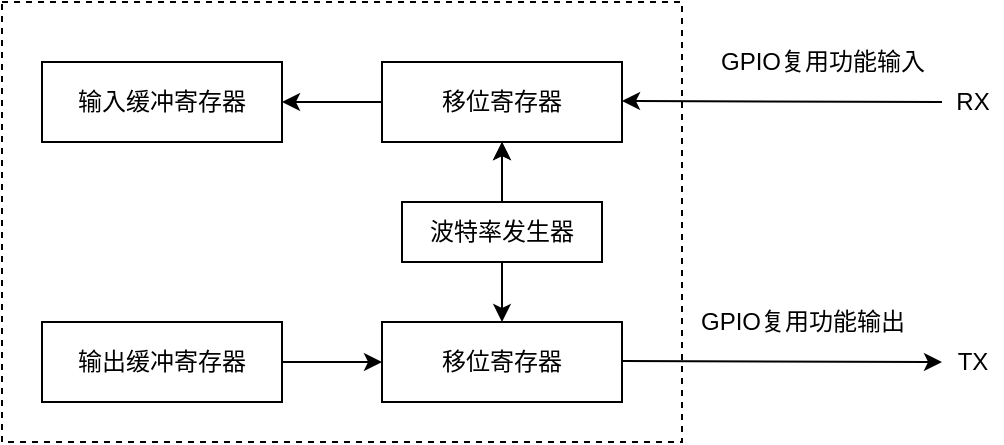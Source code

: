 <mxfile version="14.9.6" type="github">
  <diagram id="MrFPXBWa-0lusR1MyuGh" name="Page-1">
    <mxGraphModel dx="782" dy="482" grid="1" gridSize="10" guides="1" tooltips="1" connect="1" arrows="1" fold="1" page="1" pageScale="1" pageWidth="2339" pageHeight="3300" math="0" shadow="0">
      <root>
        <mxCell id="0" />
        <mxCell id="1" parent="0" />
        <mxCell id="exS5Mzwlh3BIqeB94Q74-17" value="" style="rounded=0;whiteSpace=wrap;html=1;dashed=1;" vertex="1" parent="1">
          <mxGeometry x="270" y="140" width="340" height="220" as="geometry" />
        </mxCell>
        <mxCell id="exS5Mzwlh3BIqeB94Q74-8" style="edgeStyle=orthogonalEdgeStyle;rounded=0;orthogonalLoop=1;jettySize=auto;html=1;" edge="1" parent="1" source="exS5Mzwlh3BIqeB94Q74-1" target="exS5Mzwlh3BIqeB94Q74-7">
          <mxGeometry relative="1" as="geometry" />
        </mxCell>
        <mxCell id="exS5Mzwlh3BIqeB94Q74-1" value="移位寄存器" style="rounded=0;whiteSpace=wrap;html=1;" vertex="1" parent="1">
          <mxGeometry x="460" y="170" width="120" height="40" as="geometry" />
        </mxCell>
        <mxCell id="exS5Mzwlh3BIqeB94Q74-5" value="" style="endArrow=classic;html=1;" edge="1" parent="1">
          <mxGeometry width="50" height="50" relative="1" as="geometry">
            <mxPoint x="740" y="190" as="sourcePoint" />
            <mxPoint x="580" y="189.5" as="targetPoint" />
          </mxGeometry>
        </mxCell>
        <mxCell id="exS5Mzwlh3BIqeB94Q74-6" value="GPIO复用功能输入" style="text;html=1;align=center;verticalAlign=middle;resizable=0;points=[];autosize=1;strokeColor=none;" vertex="1" parent="1">
          <mxGeometry x="620" y="160" width="120" height="20" as="geometry" />
        </mxCell>
        <mxCell id="exS5Mzwlh3BIqeB94Q74-7" value="输入缓冲寄存器" style="rounded=0;whiteSpace=wrap;html=1;" vertex="1" parent="1">
          <mxGeometry x="290" y="170" width="120" height="40" as="geometry" />
        </mxCell>
        <mxCell id="exS5Mzwlh3BIqeB94Q74-14" style="edgeStyle=orthogonalEdgeStyle;rounded=0;orthogonalLoop=1;jettySize=auto;html=1;entryX=0;entryY=0.5;entryDx=0;entryDy=0;" edge="1" parent="1" source="exS5Mzwlh3BIqeB94Q74-12" target="exS5Mzwlh3BIqeB94Q74-13">
          <mxGeometry relative="1" as="geometry" />
        </mxCell>
        <mxCell id="exS5Mzwlh3BIqeB94Q74-12" value="输出缓冲寄存器" style="rounded=0;whiteSpace=wrap;html=1;" vertex="1" parent="1">
          <mxGeometry x="290" y="300" width="120" height="40" as="geometry" />
        </mxCell>
        <mxCell id="exS5Mzwlh3BIqeB94Q74-13" value="移位寄存器" style="rounded=0;whiteSpace=wrap;html=1;" vertex="1" parent="1">
          <mxGeometry x="460" y="300" width="120" height="40" as="geometry" />
        </mxCell>
        <mxCell id="exS5Mzwlh3BIqeB94Q74-15" value="" style="endArrow=classic;html=1;" edge="1" parent="1">
          <mxGeometry width="50" height="50" relative="1" as="geometry">
            <mxPoint x="580" y="319.5" as="sourcePoint" />
            <mxPoint x="740" y="320" as="targetPoint" />
          </mxGeometry>
        </mxCell>
        <mxCell id="exS5Mzwlh3BIqeB94Q74-16" value="GPIO复用功能输出" style="text;html=1;align=center;verticalAlign=middle;resizable=0;points=[];autosize=1;strokeColor=none;" vertex="1" parent="1">
          <mxGeometry x="610" y="290" width="120" height="20" as="geometry" />
        </mxCell>
        <mxCell id="exS5Mzwlh3BIqeB94Q74-18" value="RX" style="text;html=1;align=center;verticalAlign=middle;resizable=0;points=[];autosize=1;strokeColor=none;" vertex="1" parent="1">
          <mxGeometry x="740" y="180" width="30" height="20" as="geometry" />
        </mxCell>
        <mxCell id="exS5Mzwlh3BIqeB94Q74-19" value="TX" style="text;html=1;align=center;verticalAlign=middle;resizable=0;points=[];autosize=1;strokeColor=none;" vertex="1" parent="1">
          <mxGeometry x="740" y="310" width="30" height="20" as="geometry" />
        </mxCell>
        <mxCell id="exS5Mzwlh3BIqeB94Q74-21" style="edgeStyle=orthogonalEdgeStyle;rounded=0;orthogonalLoop=1;jettySize=auto;html=1;" edge="1" parent="1" source="exS5Mzwlh3BIqeB94Q74-20" target="exS5Mzwlh3BIqeB94Q74-1">
          <mxGeometry relative="1" as="geometry" />
        </mxCell>
        <mxCell id="exS5Mzwlh3BIqeB94Q74-22" style="edgeStyle=orthogonalEdgeStyle;rounded=0;orthogonalLoop=1;jettySize=auto;html=1;" edge="1" parent="1" source="exS5Mzwlh3BIqeB94Q74-20" target="exS5Mzwlh3BIqeB94Q74-13">
          <mxGeometry relative="1" as="geometry" />
        </mxCell>
        <mxCell id="exS5Mzwlh3BIqeB94Q74-25" value="" style="edgeStyle=orthogonalEdgeStyle;rounded=0;orthogonalLoop=1;jettySize=auto;html=1;" edge="1" parent="1" source="exS5Mzwlh3BIqeB94Q74-20" target="exS5Mzwlh3BIqeB94Q74-1">
          <mxGeometry relative="1" as="geometry" />
        </mxCell>
        <mxCell id="exS5Mzwlh3BIqeB94Q74-20" value="波特率发生器" style="rounded=0;whiteSpace=wrap;html=1;" vertex="1" parent="1">
          <mxGeometry x="470" y="240" width="100" height="30" as="geometry" />
        </mxCell>
      </root>
    </mxGraphModel>
  </diagram>
</mxfile>
